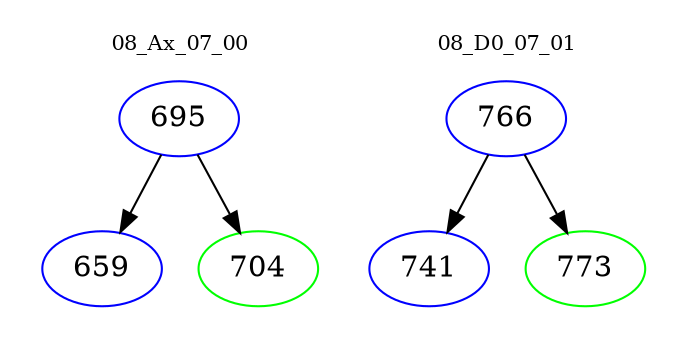 digraph{
subgraph cluster_0 {
color = white
label = "08_Ax_07_00";
fontsize=10;
T0_695 [label="695", color="blue"]
T0_695 -> T0_659 [color="black"]
T0_659 [label="659", color="blue"]
T0_695 -> T0_704 [color="black"]
T0_704 [label="704", color="green"]
}
subgraph cluster_1 {
color = white
label = "08_D0_07_01";
fontsize=10;
T1_766 [label="766", color="blue"]
T1_766 -> T1_741 [color="black"]
T1_741 [label="741", color="blue"]
T1_766 -> T1_773 [color="black"]
T1_773 [label="773", color="green"]
}
}
